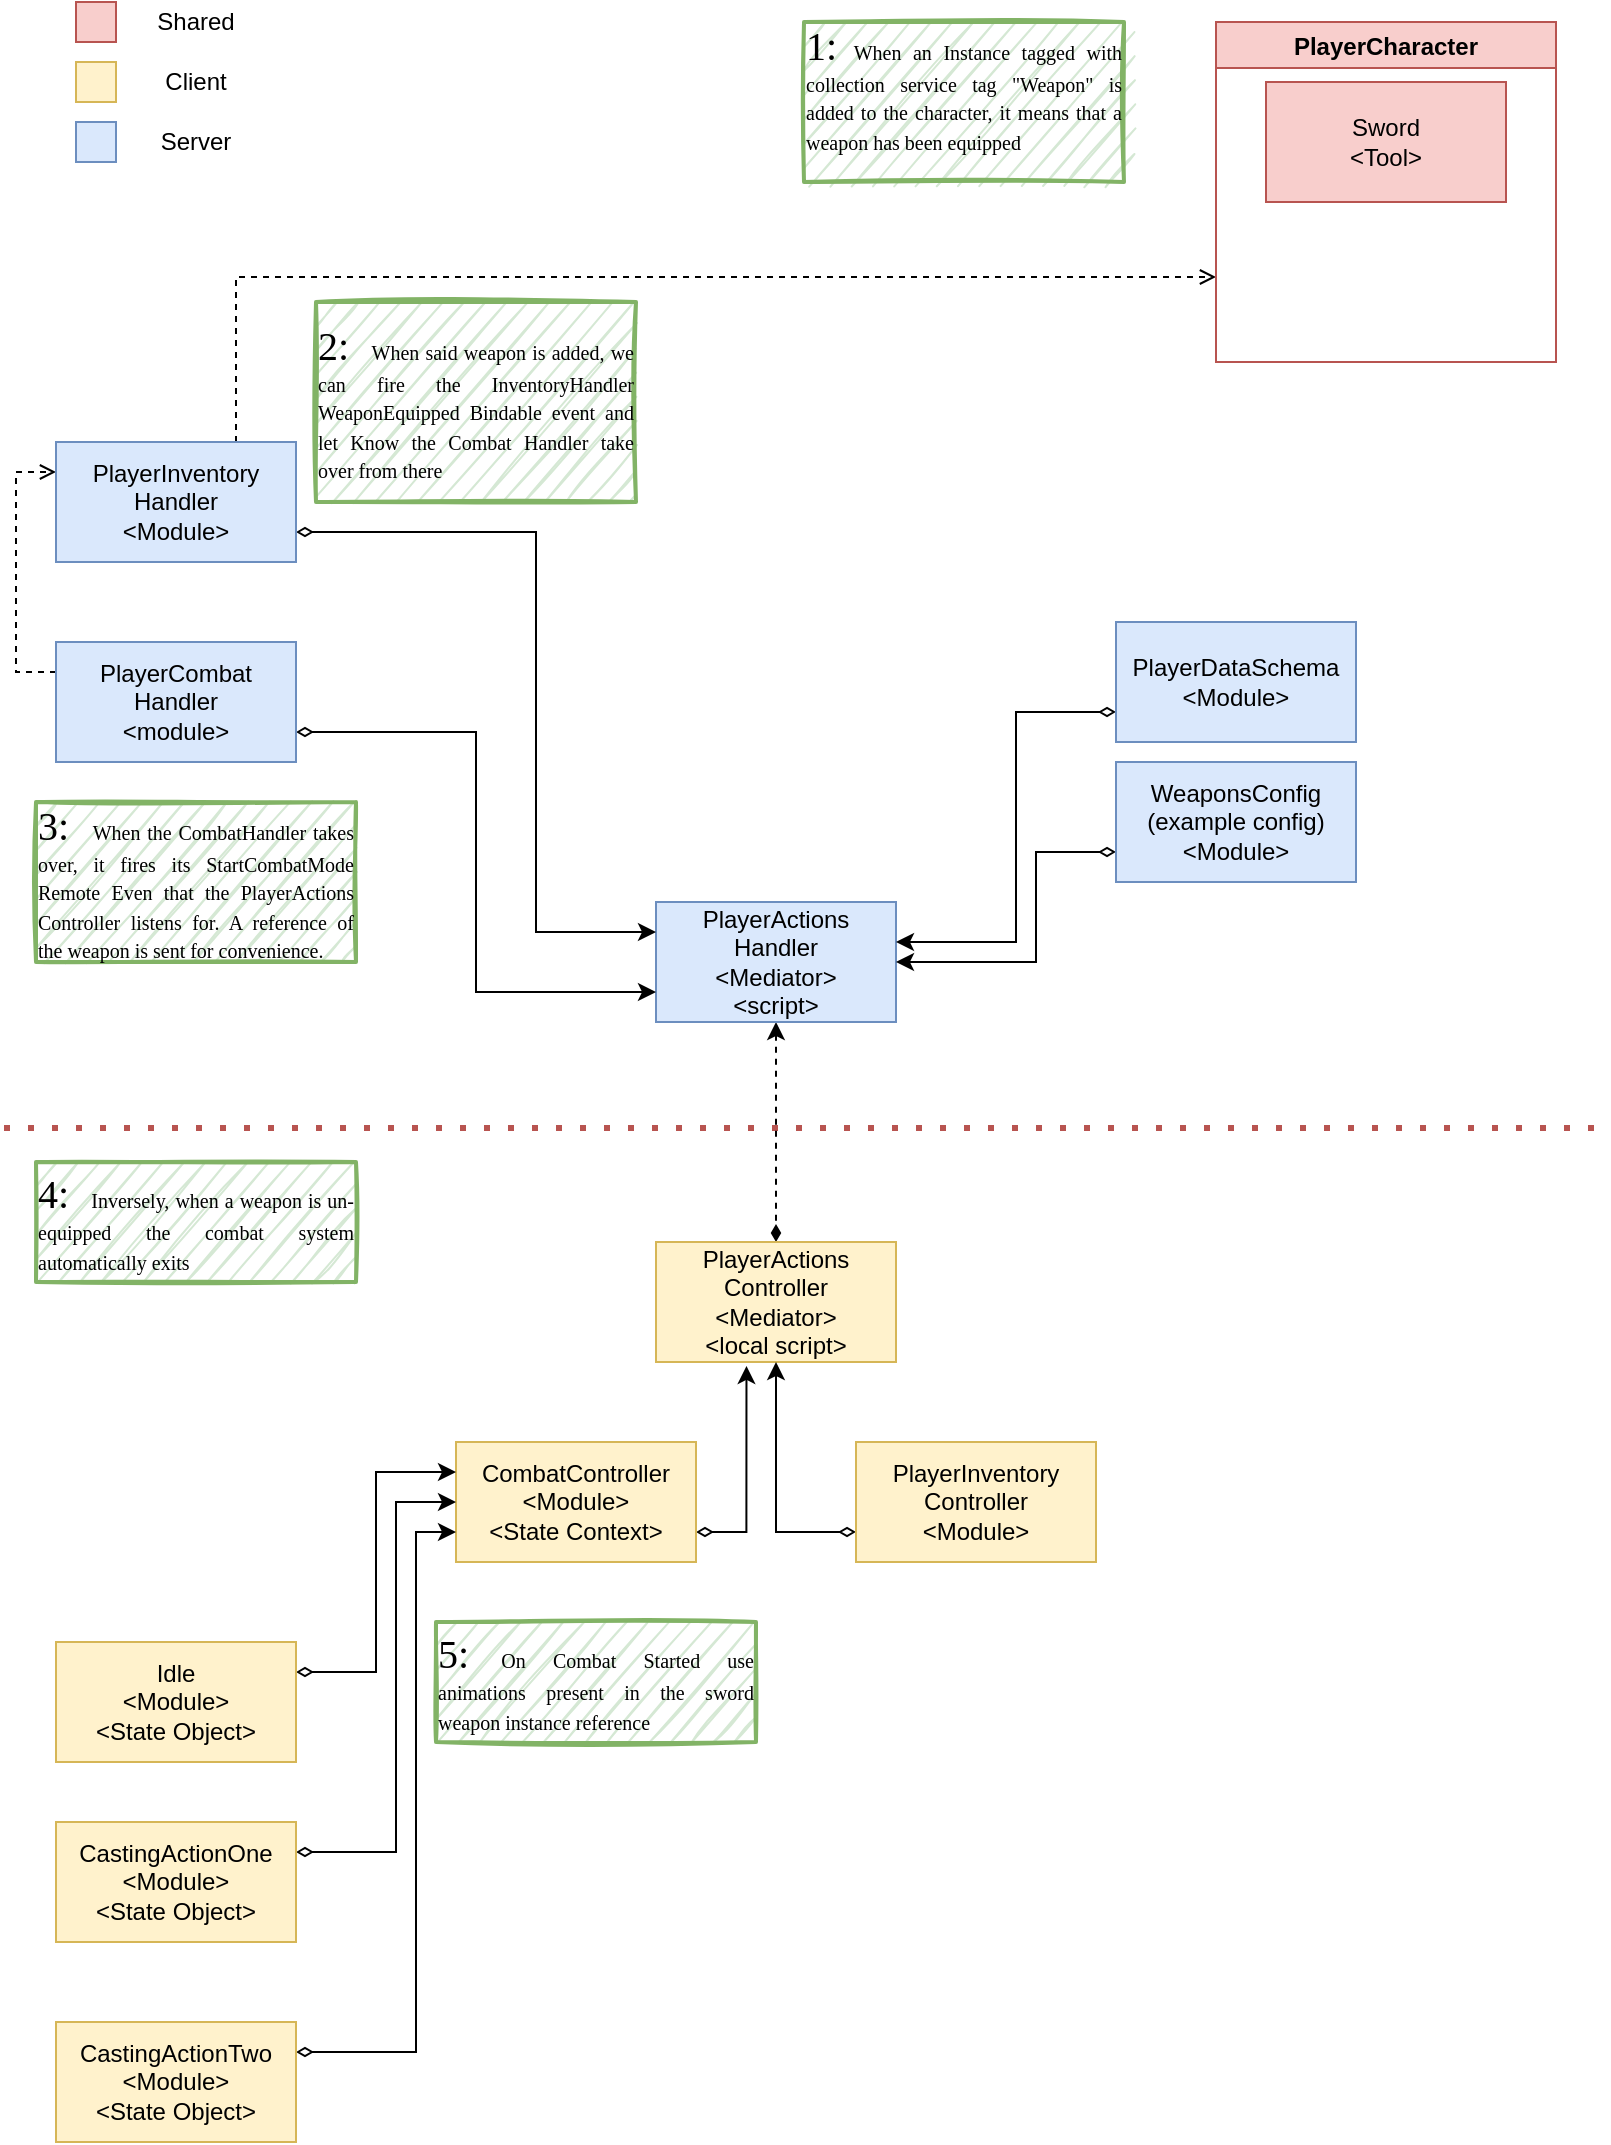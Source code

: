 <mxfile version="16.5.1" type="device"><diagram id="Z6jfJSrzuQ4yX9-g9692" name="Page-1"><mxGraphModel dx="760" dy="591" grid="1" gridSize="10" guides="1" tooltips="1" connect="1" arrows="1" fold="1" page="1" pageScale="1" pageWidth="827" pageHeight="1169" math="0" shadow="0"><root><mxCell id="0"/><mxCell id="1" parent="0"/><mxCell id="Fjjx5UUYG98W5dSUSR7U-34" value="" style="endArrow=none;dashed=1;html=1;dashPattern=1 3;strokeWidth=3;rounded=0;fillColor=#f8cecc;strokeColor=#b85450;" parent="1" edge="1"><mxGeometry width="50" height="50" relative="1" as="geometry"><mxPoint x="14" y="583" as="sourcePoint"/><mxPoint x="814" y="583" as="targetPoint"/></mxGeometry></mxCell><mxCell id="szC_LOHvMGctoN0sE_mr-33" style="edgeStyle=orthogonalEdgeStyle;rounded=0;orthogonalLoop=1;jettySize=auto;html=1;entryX=0.5;entryY=0;entryDx=0;entryDy=0;startArrow=classic;startFill=1;endArrow=diamondThin;endFill=1;dashed=1;" parent="1" source="szC_LOHvMGctoN0sE_mr-1" target="szC_LOHvMGctoN0sE_mr-2" edge="1"><mxGeometry relative="1" as="geometry"/></mxCell><mxCell id="szC_LOHvMGctoN0sE_mr-1" value="PlayerActions&lt;br&gt;Handler&lt;br&gt;&amp;lt;Mediator&amp;gt;&lt;br&gt;&amp;lt;script&amp;gt;" style="rounded=0;whiteSpace=wrap;html=1;fillColor=#dae8fc;strokeColor=#6c8ebf;" parent="1" vertex="1"><mxGeometry x="340" y="470" width="120" height="60" as="geometry"/></mxCell><mxCell id="szC_LOHvMGctoN0sE_mr-2" value="PlayerActions&lt;br&gt;Controller&lt;br&gt;&amp;lt;Mediator&amp;gt;&lt;br&gt;&amp;lt;local script&amp;gt;" style="rounded=0;whiteSpace=wrap;html=1;fillColor=#fff2cc;strokeColor=#d6b656;" parent="1" vertex="1"><mxGeometry x="340" y="640" width="120" height="60" as="geometry"/></mxCell><mxCell id="szC_LOHvMGctoN0sE_mr-54" style="edgeStyle=orthogonalEdgeStyle;rounded=0;orthogonalLoop=1;jettySize=auto;html=1;exitX=1;exitY=0.75;exitDx=0;exitDy=0;entryX=0.377;entryY=1.033;entryDx=0;entryDy=0;entryPerimeter=0;startArrow=diamondThin;startFill=0;endArrow=classic;endFill=1;" parent="1" source="szC_LOHvMGctoN0sE_mr-4" target="szC_LOHvMGctoN0sE_mr-2" edge="1"><mxGeometry relative="1" as="geometry"/></mxCell><mxCell id="szC_LOHvMGctoN0sE_mr-4" value="CombatController&lt;br&gt;&amp;lt;Module&amp;gt;&lt;br&gt;&amp;lt;State Context&amp;gt;" style="rounded=0;whiteSpace=wrap;html=1;fillColor=#fff2cc;strokeColor=#d6b656;" parent="1" vertex="1"><mxGeometry x="240" y="740" width="120" height="60" as="geometry"/></mxCell><mxCell id="szC_LOHvMGctoN0sE_mr-11" style="edgeStyle=orthogonalEdgeStyle;rounded=0;orthogonalLoop=1;jettySize=auto;html=1;exitX=1;exitY=0.25;exitDx=0;exitDy=0;entryX=0;entryY=0.25;entryDx=0;entryDy=0;startArrow=diamondThin;startFill=0;" parent="1" source="szC_LOHvMGctoN0sE_mr-5" target="szC_LOHvMGctoN0sE_mr-4" edge="1"><mxGeometry relative="1" as="geometry"/></mxCell><mxCell id="szC_LOHvMGctoN0sE_mr-5" value="Idle&lt;br&gt;&amp;lt;Module&amp;gt;&lt;br&gt;&amp;lt;State Object&amp;gt;" style="rounded=0;whiteSpace=wrap;html=1;fillColor=#fff2cc;strokeColor=#d6b656;" parent="1" vertex="1"><mxGeometry x="40" y="840" width="120" height="60" as="geometry"/></mxCell><mxCell id="szC_LOHvMGctoN0sE_mr-12" style="edgeStyle=orthogonalEdgeStyle;rounded=0;orthogonalLoop=1;jettySize=auto;html=1;exitX=1;exitY=0.25;exitDx=0;exitDy=0;entryX=0;entryY=0.5;entryDx=0;entryDy=0;startArrow=diamondThin;startFill=0;" parent="1" source="szC_LOHvMGctoN0sE_mr-6" target="szC_LOHvMGctoN0sE_mr-4" edge="1"><mxGeometry relative="1" as="geometry"><Array as="points"><mxPoint x="210" y="945"/><mxPoint x="210" y="770"/></Array></mxGeometry></mxCell><mxCell id="szC_LOHvMGctoN0sE_mr-6" value="CastingActionOne&lt;br&gt;&amp;lt;Module&amp;gt;&lt;br&gt;&amp;lt;State Object&amp;gt;" style="rounded=0;whiteSpace=wrap;html=1;fillColor=#fff2cc;strokeColor=#d6b656;" parent="1" vertex="1"><mxGeometry x="40" y="930" width="120" height="60" as="geometry"/></mxCell><mxCell id="szC_LOHvMGctoN0sE_mr-13" style="edgeStyle=orthogonalEdgeStyle;rounded=0;orthogonalLoop=1;jettySize=auto;html=1;exitX=1;exitY=0.25;exitDx=0;exitDy=0;entryX=0;entryY=0.75;entryDx=0;entryDy=0;startArrow=diamondThin;startFill=0;" parent="1" source="szC_LOHvMGctoN0sE_mr-7" target="szC_LOHvMGctoN0sE_mr-4" edge="1"><mxGeometry relative="1" as="geometry"><Array as="points"><mxPoint x="220" y="1045"/><mxPoint x="220" y="785"/></Array></mxGeometry></mxCell><mxCell id="szC_LOHvMGctoN0sE_mr-7" value="CastingActionTwo&lt;br&gt;&amp;lt;Module&amp;gt;&lt;br&gt;&amp;lt;State Object&amp;gt;" style="rounded=0;whiteSpace=wrap;html=1;fillColor=#fff2cc;strokeColor=#d6b656;" parent="1" vertex="1"><mxGeometry x="40" y="1030" width="120" height="60" as="geometry"/></mxCell><mxCell id="szC_LOHvMGctoN0sE_mr-29" style="edgeStyle=orthogonalEdgeStyle;rounded=0;orthogonalLoop=1;jettySize=auto;html=1;exitX=1;exitY=0.75;exitDx=0;exitDy=0;entryX=0;entryY=0.75;entryDx=0;entryDy=0;startArrow=diamondThin;startFill=0;" parent="1" source="szC_LOHvMGctoN0sE_mr-16" target="szC_LOHvMGctoN0sE_mr-1" edge="1"><mxGeometry relative="1" as="geometry"/></mxCell><mxCell id="KoBvipTS1wD3A2ljbO6--5" style="edgeStyle=orthogonalEdgeStyle;rounded=0;orthogonalLoop=1;jettySize=auto;html=1;exitX=0;exitY=0.25;exitDx=0;exitDy=0;entryX=0;entryY=0.25;entryDx=0;entryDy=0;dashed=1;endArrow=open;endFill=0;" edge="1" parent="1" source="szC_LOHvMGctoN0sE_mr-16" target="szC_LOHvMGctoN0sE_mr-34"><mxGeometry relative="1" as="geometry"/></mxCell><mxCell id="szC_LOHvMGctoN0sE_mr-16" value="PlayerCombat&lt;br&gt;Handler&lt;br&gt;&amp;lt;module&amp;gt;" style="rounded=0;whiteSpace=wrap;html=1;fillColor=#dae8fc;strokeColor=#6c8ebf;" parent="1" vertex="1"><mxGeometry x="40" y="340" width="120" height="60" as="geometry"/></mxCell><mxCell id="szC_LOHvMGctoN0sE_mr-38" style="edgeStyle=orthogonalEdgeStyle;rounded=0;orthogonalLoop=1;jettySize=auto;html=1;exitX=0;exitY=0.75;exitDx=0;exitDy=0;entryX=1;entryY=0.333;entryDx=0;entryDy=0;startArrow=diamondThin;startFill=0;endArrow=classic;endFill=1;entryPerimeter=0;" parent="1" source="szC_LOHvMGctoN0sE_mr-23" target="szC_LOHvMGctoN0sE_mr-1" edge="1"><mxGeometry relative="1" as="geometry"><Array as="points"><mxPoint x="520" y="375"/><mxPoint x="520" y="490"/></Array></mxGeometry></mxCell><mxCell id="szC_LOHvMGctoN0sE_mr-23" value="PlayerDataSchema&lt;br&gt;&amp;lt;Module&amp;gt;" style="rounded=0;whiteSpace=wrap;html=1;fillColor=#dae8fc;strokeColor=#6c8ebf;" parent="1" vertex="1"><mxGeometry x="570" y="330" width="120" height="60" as="geometry"/></mxCell><mxCell id="szC_LOHvMGctoN0sE_mr-28" style="edgeStyle=orthogonalEdgeStyle;rounded=0;orthogonalLoop=1;jettySize=auto;html=1;exitX=0;exitY=0.75;exitDx=0;exitDy=0;entryX=1;entryY=0.5;entryDx=0;entryDy=0;startArrow=diamondThin;startFill=0;" parent="1" source="szC_LOHvMGctoN0sE_mr-24" target="szC_LOHvMGctoN0sE_mr-1" edge="1"><mxGeometry relative="1" as="geometry"><Array as="points"><mxPoint x="530" y="445"/><mxPoint x="530" y="500"/></Array></mxGeometry></mxCell><mxCell id="szC_LOHvMGctoN0sE_mr-24" value="WeaponsConfig&lt;br&gt;(example config)&lt;br&gt;&amp;lt;Module&amp;gt;" style="rounded=0;whiteSpace=wrap;html=1;fillColor=#dae8fc;strokeColor=#6c8ebf;" parent="1" vertex="1"><mxGeometry x="570" y="400" width="120" height="60" as="geometry"/></mxCell><mxCell id="szC_LOHvMGctoN0sE_mr-35" style="edgeStyle=orthogonalEdgeStyle;rounded=0;orthogonalLoop=1;jettySize=auto;html=1;exitX=1;exitY=0.75;exitDx=0;exitDy=0;entryX=0;entryY=0.25;entryDx=0;entryDy=0;startArrow=diamondThin;startFill=0;endArrow=classic;endFill=1;" parent="1" source="szC_LOHvMGctoN0sE_mr-34" target="szC_LOHvMGctoN0sE_mr-1" edge="1"><mxGeometry relative="1" as="geometry"><Array as="points"><mxPoint x="280" y="285"/><mxPoint x="280" y="485"/></Array></mxGeometry></mxCell><mxCell id="KoBvipTS1wD3A2ljbO6--4" style="edgeStyle=orthogonalEdgeStyle;rounded=0;orthogonalLoop=1;jettySize=auto;html=1;exitX=0.75;exitY=0;exitDx=0;exitDy=0;entryX=0;entryY=0.75;entryDx=0;entryDy=0;dashed=1;endArrow=open;endFill=0;" edge="1" parent="1" source="szC_LOHvMGctoN0sE_mr-34" target="KoBvipTS1wD3A2ljbO6--1"><mxGeometry relative="1" as="geometry"/></mxCell><mxCell id="szC_LOHvMGctoN0sE_mr-34" value="PlayerInventory&lt;br&gt;Handler&lt;br&gt;&amp;lt;Module&amp;gt;" style="rounded=0;whiteSpace=wrap;html=1;fillColor=#dae8fc;strokeColor=#6c8ebf;" parent="1" vertex="1"><mxGeometry x="40" y="240" width="120" height="60" as="geometry"/></mxCell><mxCell id="szC_LOHvMGctoN0sE_mr-43" value="" style="rounded=0;whiteSpace=wrap;html=1;fillColor=#f8cecc;strokeColor=#b85450;" parent="1" vertex="1"><mxGeometry x="50" y="20" width="20" height="20" as="geometry"/></mxCell><mxCell id="szC_LOHvMGctoN0sE_mr-44" value="" style="rounded=0;whiteSpace=wrap;html=1;fillColor=#fff2cc;strokeColor=#d6b656;" parent="1" vertex="1"><mxGeometry x="50" y="50" width="20" height="20" as="geometry"/></mxCell><mxCell id="szC_LOHvMGctoN0sE_mr-45" value="" style="rounded=0;whiteSpace=wrap;html=1;fillColor=#dae8fc;strokeColor=#6c8ebf;" parent="1" vertex="1"><mxGeometry x="50" y="80" width="20" height="20" as="geometry"/></mxCell><mxCell id="szC_LOHvMGctoN0sE_mr-46" value="Client" style="text;html=1;strokeColor=none;fillColor=none;align=center;verticalAlign=middle;whiteSpace=wrap;rounded=0;" parent="1" vertex="1"><mxGeometry x="85" y="50" width="50" height="20" as="geometry"/></mxCell><mxCell id="szC_LOHvMGctoN0sE_mr-47" value="Shared" style="text;html=1;strokeColor=none;fillColor=none;align=center;verticalAlign=middle;whiteSpace=wrap;rounded=0;" parent="1" vertex="1"><mxGeometry x="85" y="20" width="50" height="20" as="geometry"/></mxCell><mxCell id="szC_LOHvMGctoN0sE_mr-48" value="Server" style="text;html=1;strokeColor=none;fillColor=none;align=center;verticalAlign=middle;whiteSpace=wrap;rounded=0;" parent="1" vertex="1"><mxGeometry x="85" y="80" width="50" height="20" as="geometry"/></mxCell><mxCell id="szC_LOHvMGctoN0sE_mr-56" style="edgeStyle=orthogonalEdgeStyle;rounded=0;orthogonalLoop=1;jettySize=auto;html=1;exitX=0;exitY=0.75;exitDx=0;exitDy=0;entryX=0.5;entryY=1;entryDx=0;entryDy=0;startArrow=diamondThin;startFill=0;endArrow=classic;endFill=1;" parent="1" source="szC_LOHvMGctoN0sE_mr-49" target="szC_LOHvMGctoN0sE_mr-2" edge="1"><mxGeometry relative="1" as="geometry"/></mxCell><mxCell id="szC_LOHvMGctoN0sE_mr-49" value="PlayerInventory&lt;br&gt;Controller&lt;br&gt;&amp;lt;Module&amp;gt;" style="rounded=0;whiteSpace=wrap;html=1;fillColor=#fff2cc;strokeColor=#d6b656;" parent="1" vertex="1"><mxGeometry x="440" y="740" width="120" height="60" as="geometry"/></mxCell><mxCell id="szC_LOHvMGctoN0sE_mr-57" value="&lt;div style=&quot;text-align: justify&quot;&gt;&lt;font face=&quot;Times New Roman&quot;&gt;&lt;span style=&quot;font-size: 20px&quot;&gt;1: &lt;/span&gt;&lt;span&gt;&lt;font style=&quot;font-size: 10px&quot;&gt;When an Instance tagged with collection service tag &quot;Weapon&quot; is added to the character, it means that a weapon has been equipped&lt;br&gt;&lt;/font&gt;&lt;/span&gt;&lt;/font&gt;&lt;font face=&quot;Times New Roman&quot;&gt;&lt;span&gt;&lt;font style=&quot;font-size: 10px&quot;&gt;&lt;br&gt;&lt;/font&gt;&lt;/span&gt;&lt;/font&gt;&lt;/div&gt;" style="text;html=1;strokeColor=#82b366;fillColor=#d5e8d4;align=center;verticalAlign=middle;whiteSpace=wrap;rounded=0;sketch=1;strokeWidth=2;" parent="1" vertex="1"><mxGeometry x="414" y="30" width="160" height="80" as="geometry"/></mxCell><mxCell id="KoBvipTS1wD3A2ljbO6--1" value="PlayerCharacter" style="swimlane;fillColor=#f8cecc;strokeColor=#b85450;" vertex="1" parent="1"><mxGeometry x="620" y="30" width="170" height="170" as="geometry"/></mxCell><mxCell id="KoBvipTS1wD3A2ljbO6--2" value="Sword&lt;br&gt;&amp;lt;Tool&amp;gt;" style="rounded=0;whiteSpace=wrap;html=1;fillColor=#f8cecc;strokeColor=#b85450;" vertex="1" parent="KoBvipTS1wD3A2ljbO6--1"><mxGeometry x="25" y="30" width="120" height="60" as="geometry"/></mxCell><mxCell id="KoBvipTS1wD3A2ljbO6--3" value="&lt;div style=&quot;text-align: justify&quot;&gt;&lt;span style=&quot;font-family: &amp;#34;times new roman&amp;#34; ; font-size: 20px&quot;&gt;2:&amp;nbsp; &lt;/span&gt;&lt;font face=&quot;times new roman&quot;&gt;&lt;span style=&quot;font-size: 10px&quot;&gt;When said weapon is added, we can fire the InventoryHandler WeaponEquipped Bindable event and let Know the Combat Handler take over from there&lt;/span&gt;&lt;/font&gt;&lt;font face=&quot;Times New Roman&quot;&gt;&lt;span&gt;&lt;font style=&quot;font-size: 10px&quot;&gt;&lt;br&gt;&lt;/font&gt;&lt;/span&gt;&lt;/font&gt;&lt;/div&gt;" style="text;html=1;strokeColor=#82b366;fillColor=#d5e8d4;align=center;verticalAlign=middle;whiteSpace=wrap;rounded=0;sketch=1;strokeWidth=2;" vertex="1" parent="1"><mxGeometry x="170" y="170" width="160" height="100" as="geometry"/></mxCell><mxCell id="KoBvipTS1wD3A2ljbO6--6" value="&lt;div style=&quot;text-align: justify&quot;&gt;&lt;span style=&quot;font-family: &amp;#34;times new roman&amp;#34; ; font-size: 20px&quot;&gt;3:&amp;nbsp; &lt;/span&gt;&lt;font face=&quot;times new roman&quot;&gt;&lt;span style=&quot;font-size: 10px&quot;&gt;When the CombatHandler takes over, it fires its StartCombatMode Remote Even that the PlayerActions Controller listens for. A reference of the weapon is sent for convenience.&lt;/span&gt;&lt;/font&gt;&lt;br&gt;&lt;/div&gt;" style="text;html=1;strokeColor=#82b366;fillColor=#d5e8d4;align=center;verticalAlign=middle;whiteSpace=wrap;rounded=0;sketch=1;strokeWidth=2;" vertex="1" parent="1"><mxGeometry x="30" y="420" width="160" height="80" as="geometry"/></mxCell><mxCell id="KoBvipTS1wD3A2ljbO6--7" value="&lt;div style=&quot;text-align: justify&quot;&gt;&lt;span style=&quot;font-family: &amp;#34;times new roman&amp;#34; ; font-size: 20px&quot;&gt;4:&amp;nbsp; &lt;/span&gt;&lt;font face=&quot;times new roman&quot;&gt;&lt;span style=&quot;font-size: 10px&quot;&gt;Inversely, when a weapon is un-equipped the combat system automatically exits&lt;/span&gt;&lt;/font&gt;&lt;br&gt;&lt;/div&gt;" style="text;html=1;strokeColor=#82b366;fillColor=#d5e8d4;align=center;verticalAlign=middle;whiteSpace=wrap;rounded=0;sketch=1;strokeWidth=2;" vertex="1" parent="1"><mxGeometry x="30" y="600" width="160" height="60" as="geometry"/></mxCell><mxCell id="KoBvipTS1wD3A2ljbO6--8" value="&lt;div style=&quot;text-align: justify&quot;&gt;&lt;span style=&quot;font-family: &amp;#34;times new roman&amp;#34; ; font-size: 20px&quot;&gt;5:&amp;nbsp;&lt;/span&gt;&lt;font face=&quot;times new roman&quot;&gt;&lt;span style=&quot;font-size: 10px&quot;&gt;On Combat Started use animations present in the sword weapon instance reference&amp;nbsp;&lt;/span&gt;&lt;/font&gt;&lt;br&gt;&lt;/div&gt;" style="text;html=1;strokeColor=#82b366;fillColor=#d5e8d4;align=center;verticalAlign=middle;whiteSpace=wrap;rounded=0;sketch=1;strokeWidth=2;" vertex="1" parent="1"><mxGeometry x="230" y="830" width="160" height="60" as="geometry"/></mxCell></root></mxGraphModel></diagram></mxfile>